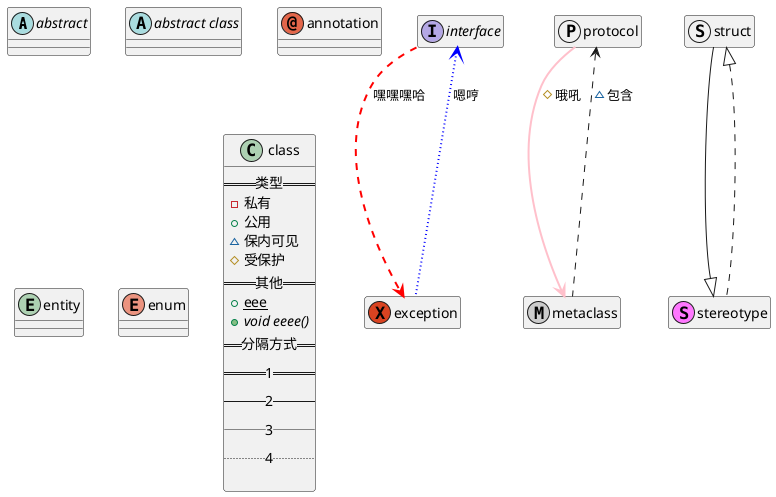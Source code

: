 @startuml class
abstract        abstract
abstract class  "abstract class"
annotation      annotation
entity          entity
enum            enum
exception       exception
interface       interface
metaclass       metaclass
protocol        protocol
stereotype      stereotype
struct          struct

hide struct members
hide stereotype members
struct --|> stereotype
struct <|.. stereotype

hide protocol members
hide metaclass members
protocol -[#pink,plain,thickness=2]-> metaclass :#哦吼
protocol <..metaclass :~包含

hide interface members
hide exception members
interface -[#red,dashed,thickness=2]-> exception:嘿嘿嘿哈
interface <-[#blue,dotted,thickness=2]- exception:嗯哼





class class{
    ==类型==
    - 私有
    + 公用
    ~ 保内可见
    # 受保护
    ==其他==
    + {static} eee
    + {abstract} void eeee()
    ==分隔方式==
    ==1==
    --2--
    __3__
    ..4..

}
@enduml